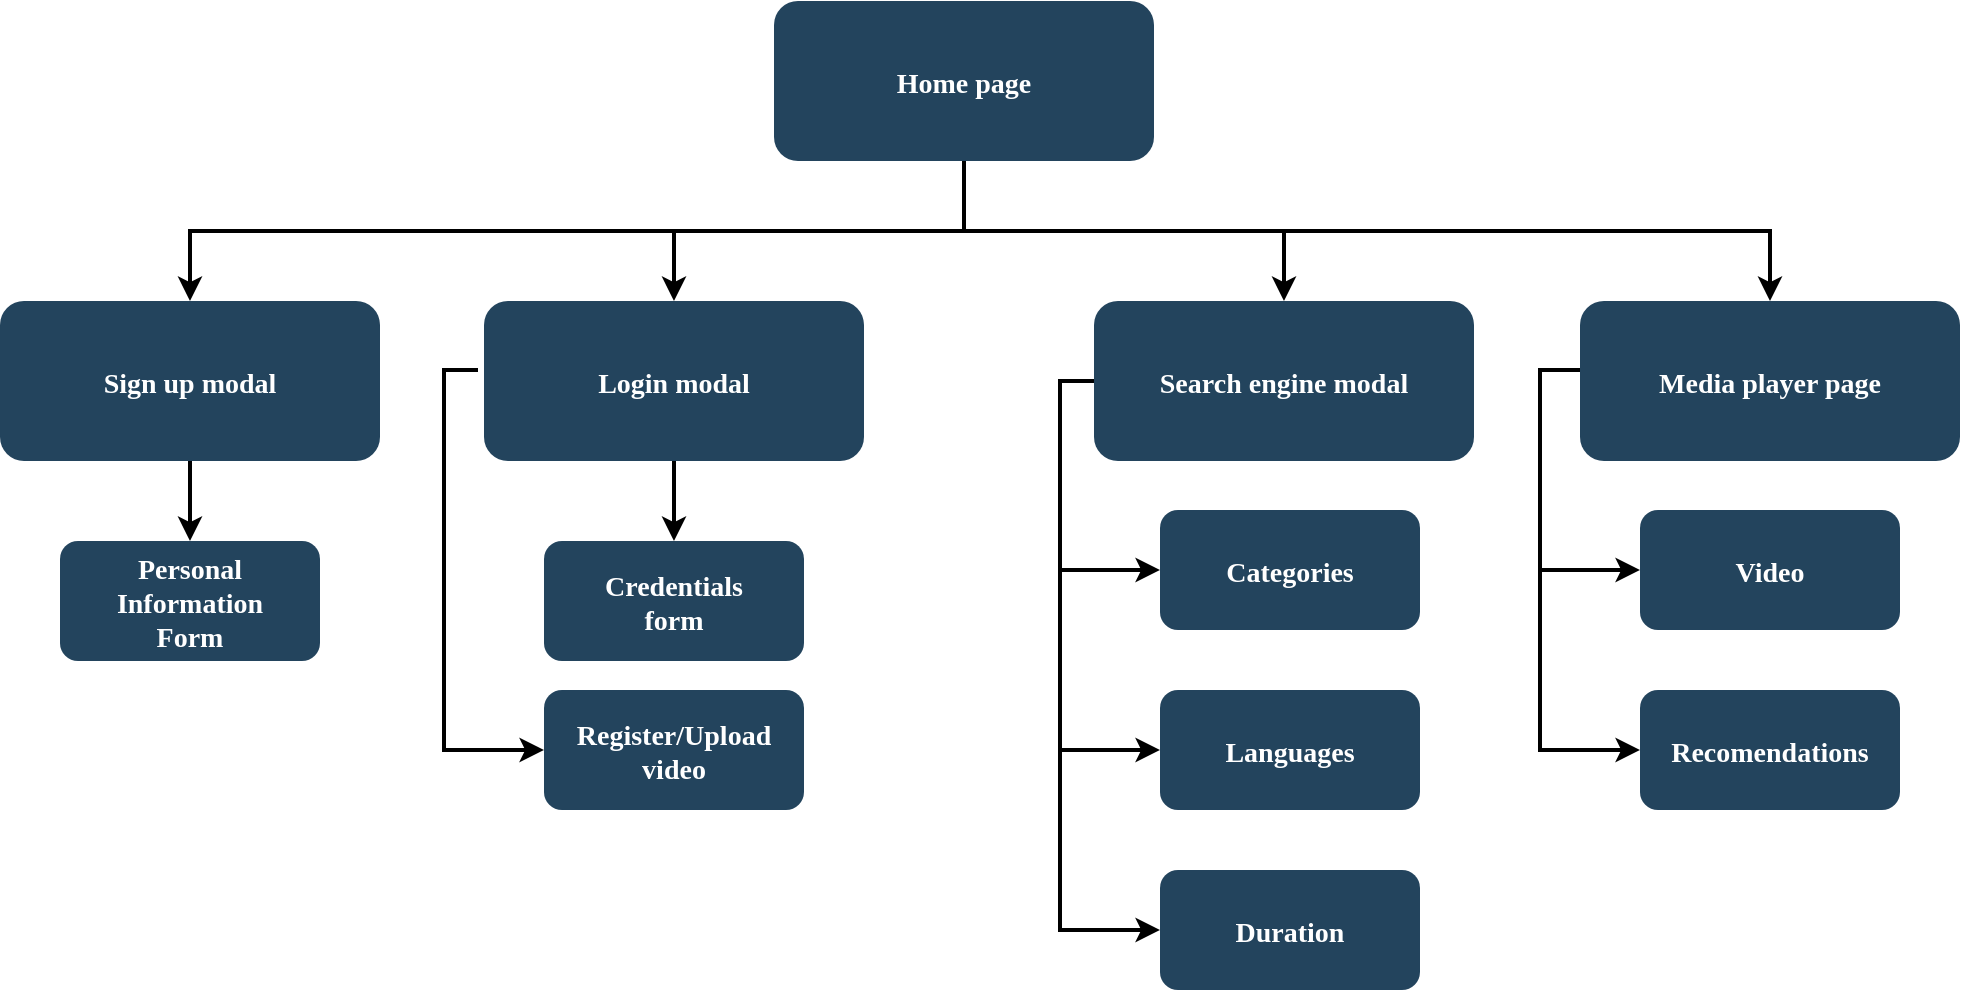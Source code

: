 <mxfile version="14.8.2" type="github">
  <diagram name="Page-1" id="2c0d36ab-eaac-3732-788b-9136903baeff">
    <mxGraphModel dx="963" dy="378" grid="1" gridSize="10" guides="1" tooltips="1" connect="1" arrows="1" fold="1" page="1" pageScale="1.5" pageWidth="1169" pageHeight="827" background="none" math="0" shadow="0">
      <root>
        <mxCell id="0" />
        <mxCell id="1" parent="0" />
        <mxCell id="2" value="Home page" style="rounded=1;fillColor=#23445D;gradientColor=none;strokeColor=none;fontColor=#FFFFFF;fontStyle=1;fontFamily=Tahoma;fontSize=14" parent="1" vertex="1">
          <mxGeometry x="757" y="185.5" width="190" height="80" as="geometry" />
        </mxCell>
        <mxCell id="4" value="Media player page" style="rounded=1;fillColor=#23445D;gradientColor=none;strokeColor=none;fontColor=#FFFFFF;fontStyle=1;fontFamily=Tahoma;fontSize=14" parent="1" vertex="1">
          <mxGeometry x="1160.0" y="335.5" width="190" height="80" as="geometry" />
        </mxCell>
        <mxCell id="9" value="" style="edgeStyle=elbowEdgeStyle;elbow=vertical;strokeWidth=2;rounded=0" parent="1" source="2" target="4" edge="1">
          <mxGeometry x="337" y="215.5" width="100" height="100" as="geometry">
            <mxPoint x="337" y="315.5" as="sourcePoint" />
            <mxPoint x="437" y="215.5" as="targetPoint" />
          </mxGeometry>
        </mxCell>
        <mxCell id="10" value="Search engine modal" style="rounded=1;fillColor=#23445D;gradientColor=none;strokeColor=none;fontColor=#FFFFFF;fontStyle=1;fontFamily=Tahoma;fontSize=14" parent="1" vertex="1">
          <mxGeometry x="917" y="335.5" width="190" height="80" as="geometry" />
        </mxCell>
        <mxCell id="12" value="Login modal" style="rounded=1;fillColor=#23445D;gradientColor=none;strokeColor=none;fontColor=#FFFFFF;fontStyle=1;fontFamily=Tahoma;fontSize=14" parent="1" vertex="1">
          <mxGeometry x="612.0" y="335.5" width="190" height="80" as="geometry" />
        </mxCell>
        <mxCell id="13" value="Sign up modal" style="rounded=1;fillColor=#23445D;gradientColor=none;strokeColor=none;fontColor=#FFFFFF;fontStyle=1;fontFamily=Tahoma;fontSize=14" parent="1" vertex="1">
          <mxGeometry x="370" y="335.5" width="190" height="80" as="geometry" />
        </mxCell>
        <mxCell id="44" value="Categories" style="rounded=1;fillColor=#23445D;gradientColor=none;strokeColor=none;fontColor=#FFFFFF;fontStyle=1;fontFamily=Tahoma;fontSize=14" parent="1" vertex="1">
          <mxGeometry x="950" y="440.0" width="130" height="60" as="geometry" />
        </mxCell>
        <mxCell id="45" value="Languages" style="rounded=1;fillColor=#23445D;gradientColor=none;strokeColor=none;fontColor=#FFFFFF;fontStyle=1;fontFamily=Tahoma;fontSize=14" parent="1" vertex="1">
          <mxGeometry x="950" y="530" width="130" height="60" as="geometry" />
        </mxCell>
        <mxCell id="46" value="Duration" style="rounded=1;fillColor=#23445D;gradientColor=none;strokeColor=none;fontColor=#FFFFFF;fontStyle=1;fontFamily=Tahoma;fontSize=14" parent="1" vertex="1">
          <mxGeometry x="950" y="620" width="130" height="60" as="geometry" />
        </mxCell>
        <mxCell id="59" value="" style="edgeStyle=elbowEdgeStyle;elbow=vertical;strokeWidth=2;rounded=0" parent="1" source="2" target="12" edge="1">
          <mxGeometry x="347" y="225.5" width="100" height="100" as="geometry">
            <mxPoint x="862.0" y="275.5" as="sourcePoint" />
            <mxPoint x="1467.0" y="345.5" as="targetPoint" />
          </mxGeometry>
        </mxCell>
        <mxCell id="61" value="" style="edgeStyle=elbowEdgeStyle;elbow=vertical;strokeWidth=2;rounded=0" parent="1" source="2" target="13" edge="1">
          <mxGeometry x="-23" y="135.5" width="100" height="100" as="geometry">
            <mxPoint x="-23" y="235.5" as="sourcePoint" />
            <mxPoint x="77" y="135.5" as="targetPoint" />
          </mxGeometry>
        </mxCell>
        <mxCell id="86" value="" style="edgeStyle=elbowEdgeStyle;elbow=horizontal;strokeWidth=2;rounded=0;entryX=0;entryY=0.5;entryDx=0;entryDy=0;exitX=0;exitY=0.5;exitDx=0;exitDy=0;" parent="1" source="10" target="45" edge="1">
          <mxGeometry x="-290" y="120" width="100" height="100" as="geometry">
            <mxPoint x="1012" y="430" as="sourcePoint" />
            <mxPoint x="950" y="740" as="targetPoint" />
            <Array as="points">
              <mxPoint x="900" y="450" />
              <mxPoint x="930" y="460" />
              <mxPoint x="930" y="450" />
              <mxPoint x="930" y="550" />
              <mxPoint x="930" y="610" />
            </Array>
          </mxGeometry>
        </mxCell>
        <mxCell id="101" value="" style="edgeStyle=elbowEdgeStyle;elbow=vertical;strokeWidth=2;rounded=0" parent="1" source="12" edge="1">
          <mxGeometry x="27" y="135.5" width="100" height="100" as="geometry">
            <mxPoint x="27" y="235.5" as="sourcePoint" />
            <mxPoint x="707" y="455.5" as="targetPoint" />
          </mxGeometry>
        </mxCell>
        <mxCell id="tkc_YWBsjRaRgDbVrPML-124" value="" style="edgeStyle=elbowEdgeStyle;elbow=vertical;strokeWidth=2;rounded=0;entryX=0.5;entryY=0;entryDx=0;entryDy=0;" parent="1" target="10" edge="1">
          <mxGeometry x="337" y="215.5" width="100" height="100" as="geometry">
            <mxPoint x="852" y="265.5" as="sourcePoint" />
            <mxPoint x="1457" y="335.5" as="targetPoint" />
          </mxGeometry>
        </mxCell>
        <mxCell id="tkc_YWBsjRaRgDbVrPML-126" value="Credentials&#xa;form" style="rounded=1;fillColor=#23445D;gradientColor=none;strokeColor=none;fontColor=#FFFFFF;fontStyle=1;fontFamily=Tahoma;fontSize=14" parent="1" vertex="1">
          <mxGeometry x="642" y="455.5" width="130" height="60" as="geometry" />
        </mxCell>
        <mxCell id="tkc_YWBsjRaRgDbVrPML-128" value="" style="edgeStyle=elbowEdgeStyle;elbow=vertical;strokeWidth=2;rounded=0" parent="1" edge="1">
          <mxGeometry x="-215" y="135.5" width="100" height="100" as="geometry">
            <mxPoint x="465" y="415.5" as="sourcePoint" />
            <mxPoint x="465" y="455.5" as="targetPoint" />
          </mxGeometry>
        </mxCell>
        <mxCell id="tkc_YWBsjRaRgDbVrPML-129" value="Personal&#xa;Information&#xa;Form" style="rounded=1;fillColor=#23445D;gradientColor=none;strokeColor=none;fontColor=#FFFFFF;fontStyle=1;fontFamily=Tahoma;fontSize=14" parent="1" vertex="1">
          <mxGeometry x="400" y="455.5" width="130" height="60" as="geometry" />
        </mxCell>
        <mxCell id="tkc_YWBsjRaRgDbVrPML-132" value="" style="edgeStyle=elbowEdgeStyle;elbow=horizontal;strokeWidth=2;rounded=0;entryX=0;entryY=0.5;entryDx=0;entryDy=0;exitX=0;exitY=0.5;exitDx=0;exitDy=0;" parent="1" source="10" target="44" edge="1">
          <mxGeometry x="-323" y="137.75" width="100" height="100" as="geometry">
            <mxPoint x="884" y="393.25" as="sourcePoint" />
            <mxPoint x="917" y="577.75" as="targetPoint" />
            <Array as="points">
              <mxPoint x="900" y="440" />
              <mxPoint x="867" y="467.75" />
              <mxPoint x="897" y="477.75" />
              <mxPoint x="897" y="467.75" />
              <mxPoint x="897" y="567.75" />
              <mxPoint x="897" y="627.75" />
            </Array>
          </mxGeometry>
        </mxCell>
        <mxCell id="tkc_YWBsjRaRgDbVrPML-133" value="" style="edgeStyle=elbowEdgeStyle;elbow=horizontal;strokeWidth=2;rounded=0;entryX=0;entryY=0.5;entryDx=0;entryDy=0;exitX=0;exitY=0.5;exitDx=0;exitDy=0;" parent="1" source="10" target="46" edge="1">
          <mxGeometry x="-280" y="130" width="100" height="100" as="geometry">
            <mxPoint x="927" y="385.5" as="sourcePoint" />
            <mxPoint x="960" y="570" as="targetPoint" />
            <Array as="points">
              <mxPoint x="900" y="440" />
              <mxPoint x="910" y="460" />
              <mxPoint x="940" y="470" />
              <mxPoint x="940" y="460" />
              <mxPoint x="940" y="560" />
              <mxPoint x="940" y="620" />
            </Array>
          </mxGeometry>
        </mxCell>
        <mxCell id="tkc_YWBsjRaRgDbVrPML-134" value="Video" style="rounded=1;fillColor=#23445D;gradientColor=none;strokeColor=none;fontColor=#FFFFFF;fontStyle=1;fontFamily=Tahoma;fontSize=14" parent="1" vertex="1">
          <mxGeometry x="1190" y="440.0" width="130" height="60" as="geometry" />
        </mxCell>
        <mxCell id="tkc_YWBsjRaRgDbVrPML-135" value="" style="edgeStyle=elbowEdgeStyle;elbow=horizontal;strokeWidth=2;rounded=0;entryX=0;entryY=0.5;entryDx=0;entryDy=0;" parent="1" target="tkc_YWBsjRaRgDbVrPML-134" edge="1">
          <mxGeometry x="-83" y="137.75" width="100" height="100" as="geometry">
            <mxPoint x="1160" y="370" as="sourcePoint" />
            <mxPoint x="1157" y="577.75" as="targetPoint" />
            <Array as="points">
              <mxPoint x="1140" y="440" />
              <mxPoint x="1107" y="467.75" />
              <mxPoint x="1137" y="477.75" />
              <mxPoint x="1137" y="467.75" />
              <mxPoint x="1137" y="567.75" />
              <mxPoint x="1137" y="627.75" />
            </Array>
          </mxGeometry>
        </mxCell>
        <mxCell id="tkc_YWBsjRaRgDbVrPML-136" value="Recomendations" style="rounded=1;fillColor=#23445D;gradientColor=none;strokeColor=none;fontColor=#FFFFFF;fontStyle=1;fontFamily=Tahoma;fontSize=14" parent="1" vertex="1">
          <mxGeometry x="1190" y="530" width="130" height="60" as="geometry" />
        </mxCell>
        <mxCell id="tkc_YWBsjRaRgDbVrPML-137" value="" style="edgeStyle=elbowEdgeStyle;elbow=horizontal;strokeWidth=2;rounded=0;entryX=0;entryY=0.5;entryDx=0;entryDy=0;" parent="1" target="tkc_YWBsjRaRgDbVrPML-136" edge="1">
          <mxGeometry x="-50" y="120" width="100" height="100" as="geometry">
            <mxPoint x="1150" y="370" as="sourcePoint" />
            <mxPoint x="1190" y="740" as="targetPoint" />
            <Array as="points">
              <mxPoint x="1140" y="450" />
              <mxPoint x="1170" y="460" />
              <mxPoint x="1170" y="450" />
              <mxPoint x="1170" y="550" />
              <mxPoint x="1170" y="610" />
            </Array>
          </mxGeometry>
        </mxCell>
        <mxCell id="AEi1qecP61YUrq5khNYl-101" value="Register/Upload&#xa;video" style="rounded=1;fillColor=#23445D;gradientColor=none;strokeColor=none;fontColor=#FFFFFF;fontStyle=1;fontFamily=Tahoma;fontSize=14" vertex="1" parent="1">
          <mxGeometry x="642" y="530" width="130" height="60" as="geometry" />
        </mxCell>
        <mxCell id="AEi1qecP61YUrq5khNYl-102" value="" style="edgeStyle=elbowEdgeStyle;elbow=horizontal;strokeWidth=2;rounded=0;entryX=0;entryY=0.5;entryDx=0;entryDy=0;" edge="1" parent="1" target="AEi1qecP61YUrq5khNYl-101">
          <mxGeometry x="-631" y="227.75" width="100" height="100" as="geometry">
            <mxPoint x="609" y="370" as="sourcePoint" />
            <mxPoint x="609" y="667.75" as="targetPoint" />
            <Array as="points">
              <mxPoint x="592" y="530" />
              <mxPoint x="559" y="557.75" />
              <mxPoint x="589" y="567.75" />
              <mxPoint x="589" y="557.75" />
              <mxPoint x="589" y="657.75" />
              <mxPoint x="589" y="717.75" />
            </Array>
          </mxGeometry>
        </mxCell>
      </root>
    </mxGraphModel>
  </diagram>
</mxfile>
